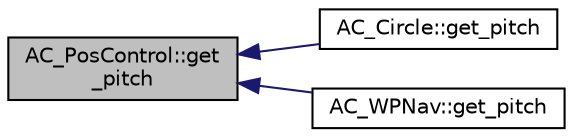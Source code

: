 digraph "AC_PosControl::get_pitch"
{
 // INTERACTIVE_SVG=YES
  edge [fontname="Helvetica",fontsize="10",labelfontname="Helvetica",labelfontsize="10"];
  node [fontname="Helvetica",fontsize="10",shape=record];
  rankdir="LR";
  Node1 [label="AC_PosControl::get\l_pitch",height=0.2,width=0.4,color="black", fillcolor="grey75", style="filled" fontcolor="black"];
  Node1 -> Node2 [dir="back",color="midnightblue",fontsize="10",style="solid",fontname="Helvetica"];
  Node2 [label="AC_Circle::get_pitch",height=0.2,width=0.4,color="black", fillcolor="white", style="filled",URL="$classAC__Circle.html#ad000bcd8d6648d3805935dc82d30aefa"];
  Node1 -> Node3 [dir="back",color="midnightblue",fontsize="10",style="solid",fontname="Helvetica"];
  Node3 [label="AC_WPNav::get_pitch",height=0.2,width=0.4,color="black", fillcolor="white", style="filled",URL="$classAC__WPNav.html#a1b550d6757dfc517259d9d6c6a130f7a"];
}
